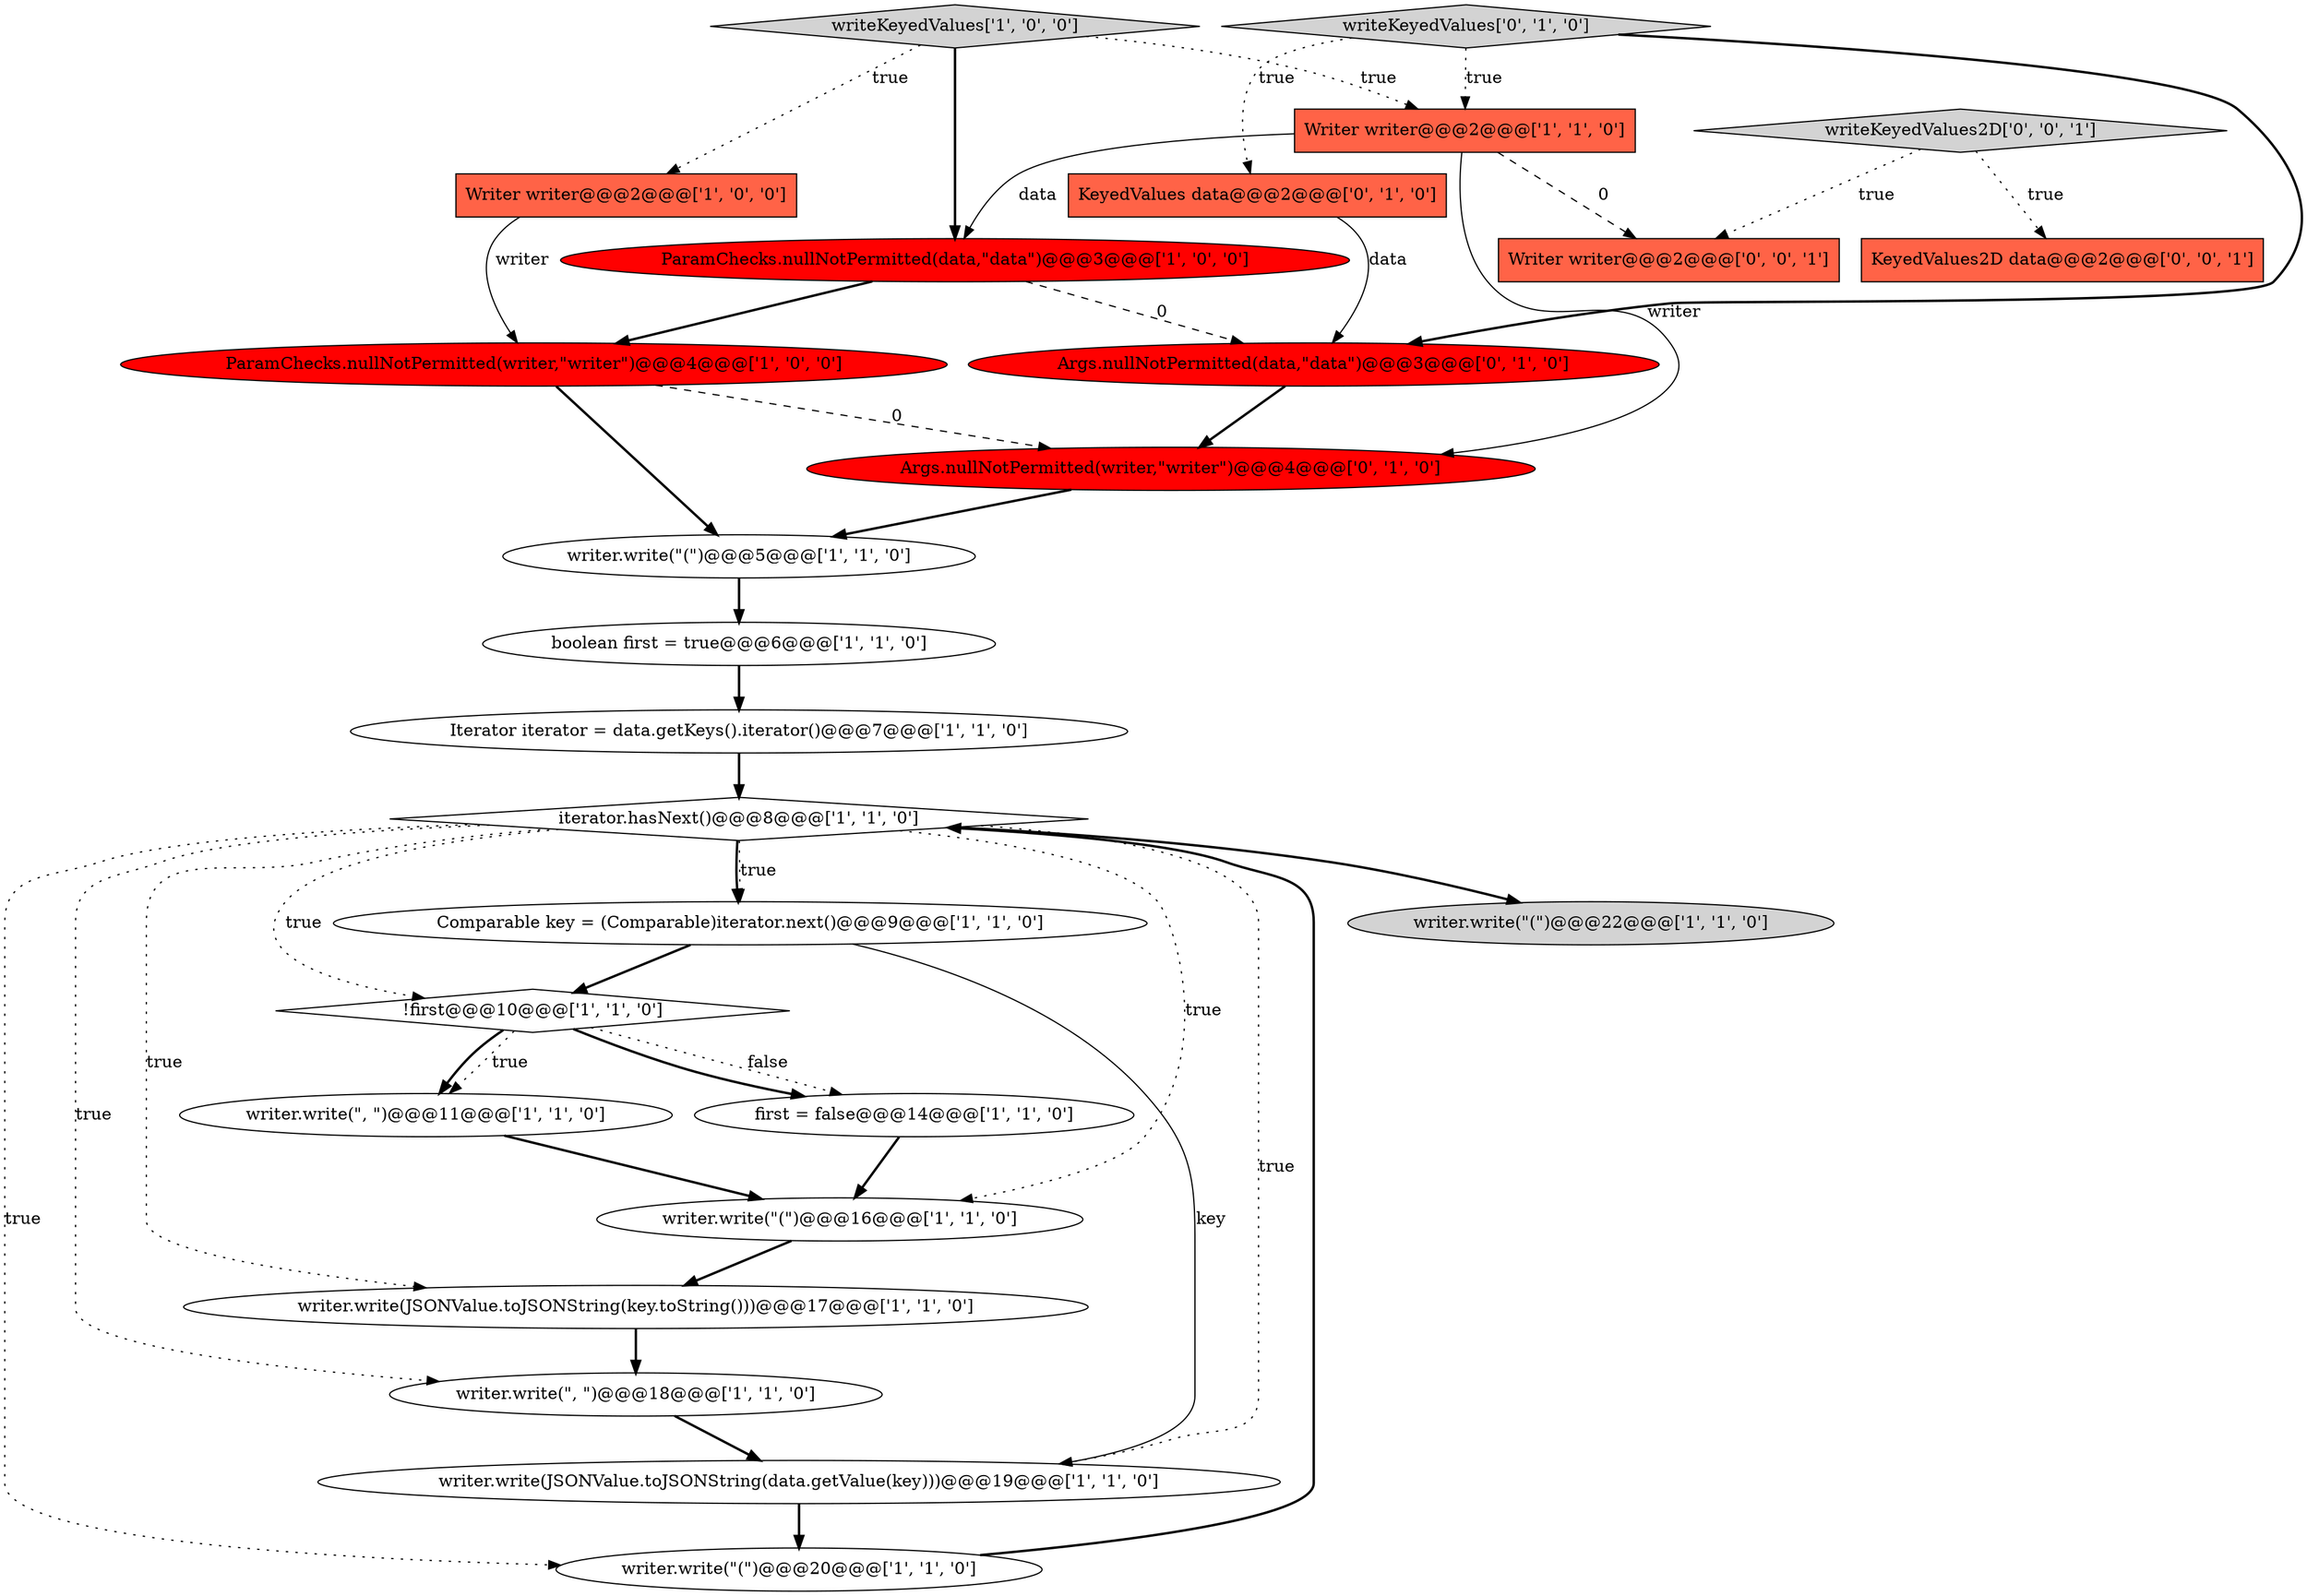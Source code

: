 digraph {
21 [style = filled, label = "writeKeyedValues['0', '1', '0']", fillcolor = lightgray, shape = diamond image = "AAA0AAABBB2BBB"];
13 [style = filled, label = "boolean first = true@@@6@@@['1', '1', '0']", fillcolor = white, shape = ellipse image = "AAA0AAABBB1BBB"];
20 [style = filled, label = "KeyedValues data@@@2@@@['0', '1', '0']", fillcolor = tomato, shape = box image = "AAA0AAABBB2BBB"];
11 [style = filled, label = "iterator.hasNext()@@@8@@@['1', '1', '0']", fillcolor = white, shape = diamond image = "AAA0AAABBB1BBB"];
14 [style = filled, label = "writer.write(\"(\")@@@16@@@['1', '1', '0']", fillcolor = white, shape = ellipse image = "AAA0AAABBB1BBB"];
18 [style = filled, label = "Comparable key = (Comparable)iterator.next()@@@9@@@['1', '1', '0']", fillcolor = white, shape = ellipse image = "AAA0AAABBB1BBB"];
16 [style = filled, label = "Writer writer@@@2@@@['1', '1', '0']", fillcolor = tomato, shape = box image = "AAA0AAABBB1BBB"];
12 [style = filled, label = "Iterator iterator = data.getKeys().iterator()@@@7@@@['1', '1', '0']", fillcolor = white, shape = ellipse image = "AAA0AAABBB1BBB"];
24 [style = filled, label = "KeyedValues2D data@@@2@@@['0', '0', '1']", fillcolor = tomato, shape = box image = "AAA0AAABBB3BBB"];
23 [style = filled, label = "writeKeyedValues2D['0', '0', '1']", fillcolor = lightgray, shape = diamond image = "AAA0AAABBB3BBB"];
25 [style = filled, label = "Writer writer@@@2@@@['0', '0', '1']", fillcolor = tomato, shape = box image = "AAA0AAABBB3BBB"];
1 [style = filled, label = "writer.write(\", \")@@@11@@@['1', '1', '0']", fillcolor = white, shape = ellipse image = "AAA0AAABBB1BBB"];
7 [style = filled, label = "first = false@@@14@@@['1', '1', '0']", fillcolor = white, shape = ellipse image = "AAA0AAABBB1BBB"];
2 [style = filled, label = "!first@@@10@@@['1', '1', '0']", fillcolor = white, shape = diamond image = "AAA0AAABBB1BBB"];
5 [style = filled, label = "writer.write(JSONValue.toJSONString(data.getValue(key)))@@@19@@@['1', '1', '0']", fillcolor = white, shape = ellipse image = "AAA0AAABBB1BBB"];
19 [style = filled, label = "Args.nullNotPermitted(data,\"data\")@@@3@@@['0', '1', '0']", fillcolor = red, shape = ellipse image = "AAA1AAABBB2BBB"];
4 [style = filled, label = "writer.write(\"(\")@@@5@@@['1', '1', '0']", fillcolor = white, shape = ellipse image = "AAA0AAABBB1BBB"];
3 [style = filled, label = "writeKeyedValues['1', '0', '0']", fillcolor = lightgray, shape = diamond image = "AAA0AAABBB1BBB"];
17 [style = filled, label = "writer.write(\"(\")@@@20@@@['1', '1', '0']", fillcolor = white, shape = ellipse image = "AAA0AAABBB1BBB"];
15 [style = filled, label = "writer.write(\"(\")@@@22@@@['1', '1', '0']", fillcolor = lightgray, shape = ellipse image = "AAA0AAABBB1BBB"];
8 [style = filled, label = "writer.write(\", \")@@@18@@@['1', '1', '0']", fillcolor = white, shape = ellipse image = "AAA0AAABBB1BBB"];
6 [style = filled, label = "ParamChecks.nullNotPermitted(data,\"data\")@@@3@@@['1', '0', '0']", fillcolor = red, shape = ellipse image = "AAA1AAABBB1BBB"];
9 [style = filled, label = "writer.write(JSONValue.toJSONString(key.toString()))@@@17@@@['1', '1', '0']", fillcolor = white, shape = ellipse image = "AAA0AAABBB1BBB"];
10 [style = filled, label = "ParamChecks.nullNotPermitted(writer,\"writer\")@@@4@@@['1', '0', '0']", fillcolor = red, shape = ellipse image = "AAA1AAABBB1BBB"];
22 [style = filled, label = "Args.nullNotPermitted(writer,\"writer\")@@@4@@@['0', '1', '0']", fillcolor = red, shape = ellipse image = "AAA1AAABBB2BBB"];
0 [style = filled, label = "Writer writer@@@2@@@['1', '0', '0']", fillcolor = tomato, shape = box image = "AAA0AAABBB1BBB"];
21->20 [style = dotted, label="true"];
21->19 [style = bold, label=""];
20->19 [style = solid, label="data"];
2->1 [style = bold, label=""];
16->25 [style = dashed, label="0"];
16->22 [style = solid, label="writer"];
4->13 [style = bold, label=""];
12->11 [style = bold, label=""];
16->6 [style = solid, label="data"];
11->14 [style = dotted, label="true"];
11->17 [style = dotted, label="true"];
3->6 [style = bold, label=""];
11->9 [style = dotted, label="true"];
11->5 [style = dotted, label="true"];
10->22 [style = dashed, label="0"];
18->2 [style = bold, label=""];
11->18 [style = dotted, label="true"];
9->8 [style = bold, label=""];
5->17 [style = bold, label=""];
18->5 [style = solid, label="key"];
11->18 [style = bold, label=""];
11->15 [style = bold, label=""];
22->4 [style = bold, label=""];
7->14 [style = bold, label=""];
2->7 [style = dotted, label="false"];
11->2 [style = dotted, label="true"];
13->12 [style = bold, label=""];
8->5 [style = bold, label=""];
2->1 [style = dotted, label="true"];
6->10 [style = bold, label=""];
6->19 [style = dashed, label="0"];
3->0 [style = dotted, label="true"];
10->4 [style = bold, label=""];
14->9 [style = bold, label=""];
1->14 [style = bold, label=""];
0->10 [style = solid, label="writer"];
11->8 [style = dotted, label="true"];
2->7 [style = bold, label=""];
21->16 [style = dotted, label="true"];
19->22 [style = bold, label=""];
23->24 [style = dotted, label="true"];
23->25 [style = dotted, label="true"];
3->16 [style = dotted, label="true"];
17->11 [style = bold, label=""];
}
